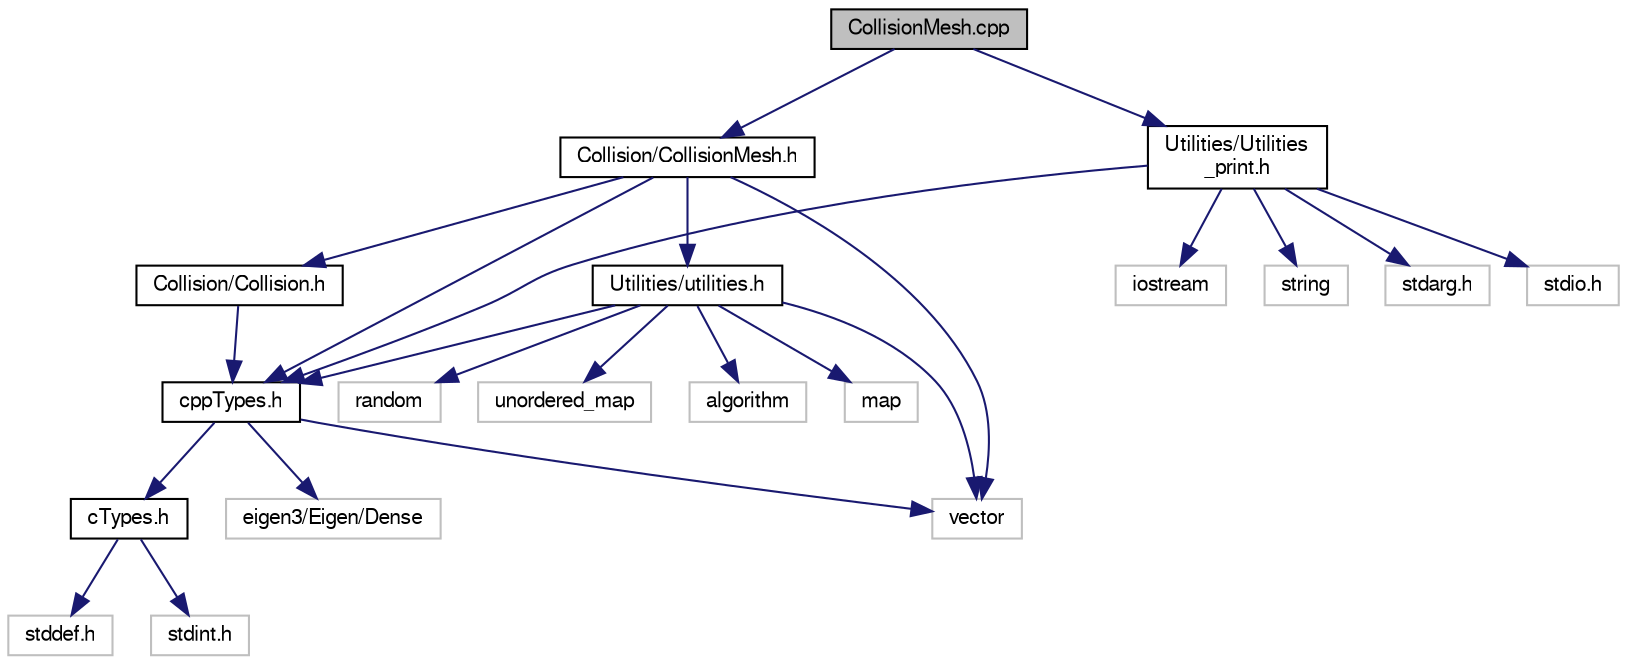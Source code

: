 digraph "CollisionMesh.cpp"
{
  edge [fontname="FreeSans",fontsize="10",labelfontname="FreeSans",labelfontsize="10"];
  node [fontname="FreeSans",fontsize="10",shape=record];
  Node1 [label="CollisionMesh.cpp",height=0.2,width=0.4,color="black", fillcolor="grey75", style="filled", fontcolor="black"];
  Node1 -> Node2 [color="midnightblue",fontsize="10",style="solid",fontname="FreeSans"];
  Node2 [label="Collision/CollisionMesh.h",height=0.2,width=0.4,color="black", fillcolor="white", style="filled",URL="$d6/df5/_collision_mesh_8h.html",tooltip="Collision logic for a mesh. "];
  Node2 -> Node3 [color="midnightblue",fontsize="10",style="solid",fontname="FreeSans"];
  Node3 [label="vector",height=0.2,width=0.4,color="grey75", fillcolor="white", style="filled"];
  Node2 -> Node4 [color="midnightblue",fontsize="10",style="solid",fontname="FreeSans"];
  Node4 [label="Collision/Collision.h",height=0.2,width=0.4,color="black", fillcolor="white", style="filled",URL="$d9/d87/_collision_8h.html",tooltip="Virtual class of Collision logic. "];
  Node4 -> Node5 [color="midnightblue",fontsize="10",style="solid",fontname="FreeSans"];
  Node5 [label="cppTypes.h",height=0.2,width=0.4,color="black", fillcolor="white", style="filled",URL="$d9/d8e/cpp_types_8h.html"];
  Node5 -> Node6 [color="midnightblue",fontsize="10",style="solid",fontname="FreeSans"];
  Node6 [label="eigen3/Eigen/Dense",height=0.2,width=0.4,color="grey75", fillcolor="white", style="filled"];
  Node5 -> Node3 [color="midnightblue",fontsize="10",style="solid",fontname="FreeSans"];
  Node5 -> Node7 [color="midnightblue",fontsize="10",style="solid",fontname="FreeSans"];
  Node7 [label="cTypes.h",height=0.2,width=0.4,color="black", fillcolor="white", style="filled",URL="$d0/d99/c_types_8h.html",tooltip="Common types that are only valid in C++. "];
  Node7 -> Node8 [color="midnightblue",fontsize="10",style="solid",fontname="FreeSans"];
  Node8 [label="stddef.h",height=0.2,width=0.4,color="grey75", fillcolor="white", style="filled"];
  Node7 -> Node9 [color="midnightblue",fontsize="10",style="solid",fontname="FreeSans"];
  Node9 [label="stdint.h",height=0.2,width=0.4,color="grey75", fillcolor="white", style="filled"];
  Node2 -> Node10 [color="midnightblue",fontsize="10",style="solid",fontname="FreeSans"];
  Node10 [label="Utilities/utilities.h",height=0.2,width=0.4,color="black", fillcolor="white", style="filled",URL="$de/df0/utilities_8h.html"];
  Node10 -> Node11 [color="midnightblue",fontsize="10",style="solid",fontname="FreeSans"];
  Node11 [label="algorithm",height=0.2,width=0.4,color="grey75", fillcolor="white", style="filled"];
  Node10 -> Node12 [color="midnightblue",fontsize="10",style="solid",fontname="FreeSans"];
  Node12 [label="map",height=0.2,width=0.4,color="grey75", fillcolor="white", style="filled"];
  Node10 -> Node13 [color="midnightblue",fontsize="10",style="solid",fontname="FreeSans"];
  Node13 [label="random",height=0.2,width=0.4,color="grey75", fillcolor="white", style="filled"];
  Node10 -> Node14 [color="midnightblue",fontsize="10",style="solid",fontname="FreeSans"];
  Node14 [label="unordered_map",height=0.2,width=0.4,color="grey75", fillcolor="white", style="filled"];
  Node10 -> Node3 [color="midnightblue",fontsize="10",style="solid",fontname="FreeSans"];
  Node10 -> Node5 [color="midnightblue",fontsize="10",style="solid",fontname="FreeSans"];
  Node2 -> Node5 [color="midnightblue",fontsize="10",style="solid",fontname="FreeSans"];
  Node1 -> Node15 [color="midnightblue",fontsize="10",style="solid",fontname="FreeSans"];
  Node15 [label="Utilities/Utilities\l_print.h",height=0.2,width=0.4,color="black", fillcolor="white", style="filled",URL="$d3/d68/_utilities__print_8h.html"];
  Node15 -> Node16 [color="midnightblue",fontsize="10",style="solid",fontname="FreeSans"];
  Node16 [label="stdarg.h",height=0.2,width=0.4,color="grey75", fillcolor="white", style="filled"];
  Node15 -> Node17 [color="midnightblue",fontsize="10",style="solid",fontname="FreeSans"];
  Node17 [label="stdio.h",height=0.2,width=0.4,color="grey75", fillcolor="white", style="filled"];
  Node15 -> Node18 [color="midnightblue",fontsize="10",style="solid",fontname="FreeSans"];
  Node18 [label="iostream",height=0.2,width=0.4,color="grey75", fillcolor="white", style="filled"];
  Node15 -> Node19 [color="midnightblue",fontsize="10",style="solid",fontname="FreeSans"];
  Node19 [label="string",height=0.2,width=0.4,color="grey75", fillcolor="white", style="filled"];
  Node15 -> Node5 [color="midnightblue",fontsize="10",style="solid",fontname="FreeSans"];
}
